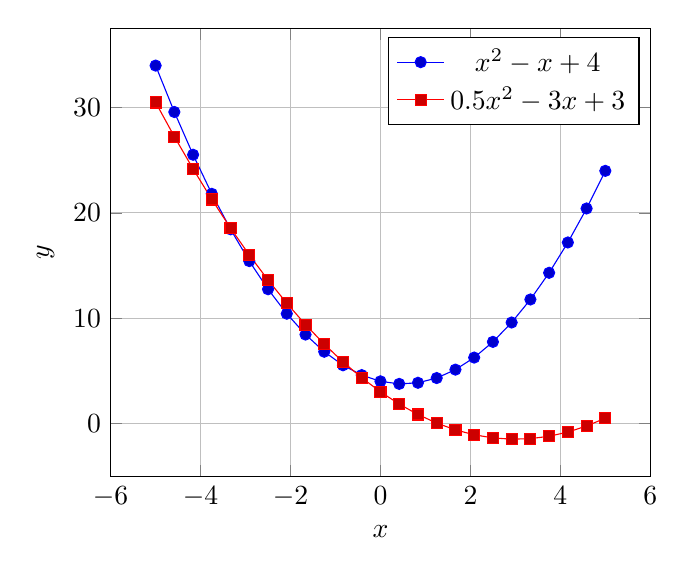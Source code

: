 \begin{tikzpicture}
  \begin{axis}[
    grid=major,
    xlabel=$x$,
    ylabel=$y$
  ]
    \addplot {x^2 - x + 4};
    \addlegendentry{$x^2-x+4$};
    \addplot {.5*x^2 - 3*x + 3};
    \addlegendentry{$0.5x^2-3x+3$};
  \end{axis}
\end{tikzpicture}
